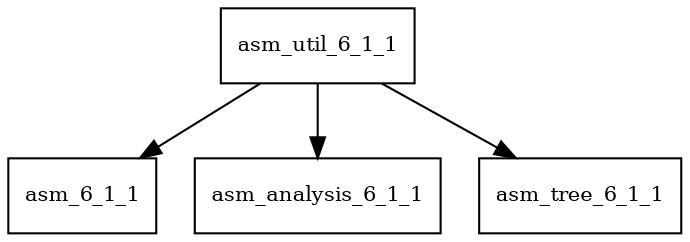 digraph asm_util_6_1_1_dependencies {
  node [shape = box, fontsize=10.0];
  asm_util_6_1_1 -> asm_6_1_1;
  asm_util_6_1_1 -> asm_analysis_6_1_1;
  asm_util_6_1_1 -> asm_tree_6_1_1;
}
